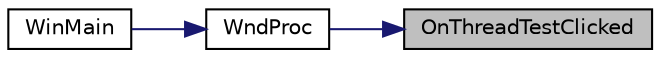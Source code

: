 digraph "OnThreadTestClicked"
{
 // INTERACTIVE_SVG=YES
 // LATEX_PDF_SIZE
  edge [fontname="Helvetica",fontsize="10",labelfontname="Helvetica",labelfontsize="10"];
  node [fontname="Helvetica",fontsize="10",shape=record];
  rankdir="RL";
  Node1 [label="OnThreadTestClicked",height=0.2,width=0.4,color="black", fillcolor="grey75", style="filled", fontcolor="black",tooltip="Thread-Test-Button event handler."];
  Node1 -> Node2 [dir="back",color="midnightblue",fontsize="10",style="solid",fontname="Helvetica"];
  Node2 [label="WndProc",height=0.2,width=0.4,color="black", fillcolor="white", style="filled",URL="$main_8cpp.html#a30a1e3b0304f1b083637664cbda94e72",tooltip="The declaration of the main message processing function."];
  Node2 -> Node3 [dir="back",color="midnightblue",fontsize="10",style="solid",fontname="Helvetica"];
  Node3 [label="WinMain",height=0.2,width=0.4,color="black", fillcolor="white", style="filled",URL="$main_8cpp.html#a946cd7d17bf6760d82ded70909de9a6d",tooltip="The beginning of everything."];
}
